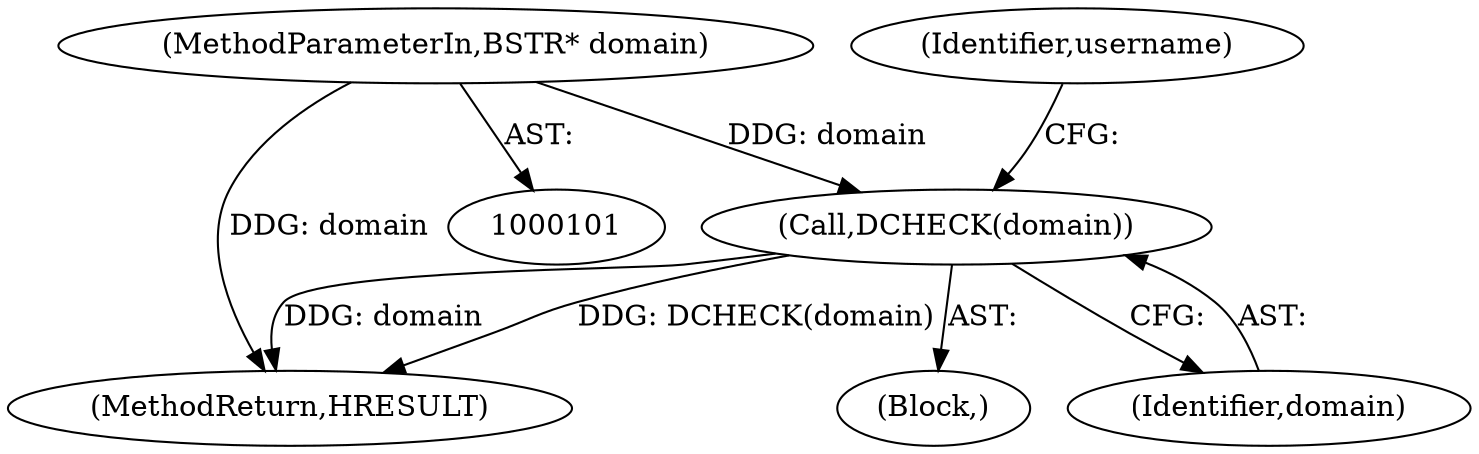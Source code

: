 digraph "0_Chrome_2440e872debd68ae7c2a8bf9ddb34df2cce378cd_0@pointer" {
"1000110" [label="(Call,DCHECK(domain))"];
"1000103" [label="(MethodParameterIn,BSTR* domain)"];
"1000113" [label="(Identifier,username)"];
"1000266" [label="(MethodReturn,HRESULT)"];
"1000107" [label="(Block,)"];
"1000103" [label="(MethodParameterIn,BSTR* domain)"];
"1000110" [label="(Call,DCHECK(domain))"];
"1000111" [label="(Identifier,domain)"];
"1000110" -> "1000107"  [label="AST: "];
"1000110" -> "1000111"  [label="CFG: "];
"1000111" -> "1000110"  [label="AST: "];
"1000113" -> "1000110"  [label="CFG: "];
"1000110" -> "1000266"  [label="DDG: DCHECK(domain)"];
"1000110" -> "1000266"  [label="DDG: domain"];
"1000103" -> "1000110"  [label="DDG: domain"];
"1000103" -> "1000101"  [label="AST: "];
"1000103" -> "1000266"  [label="DDG: domain"];
}
